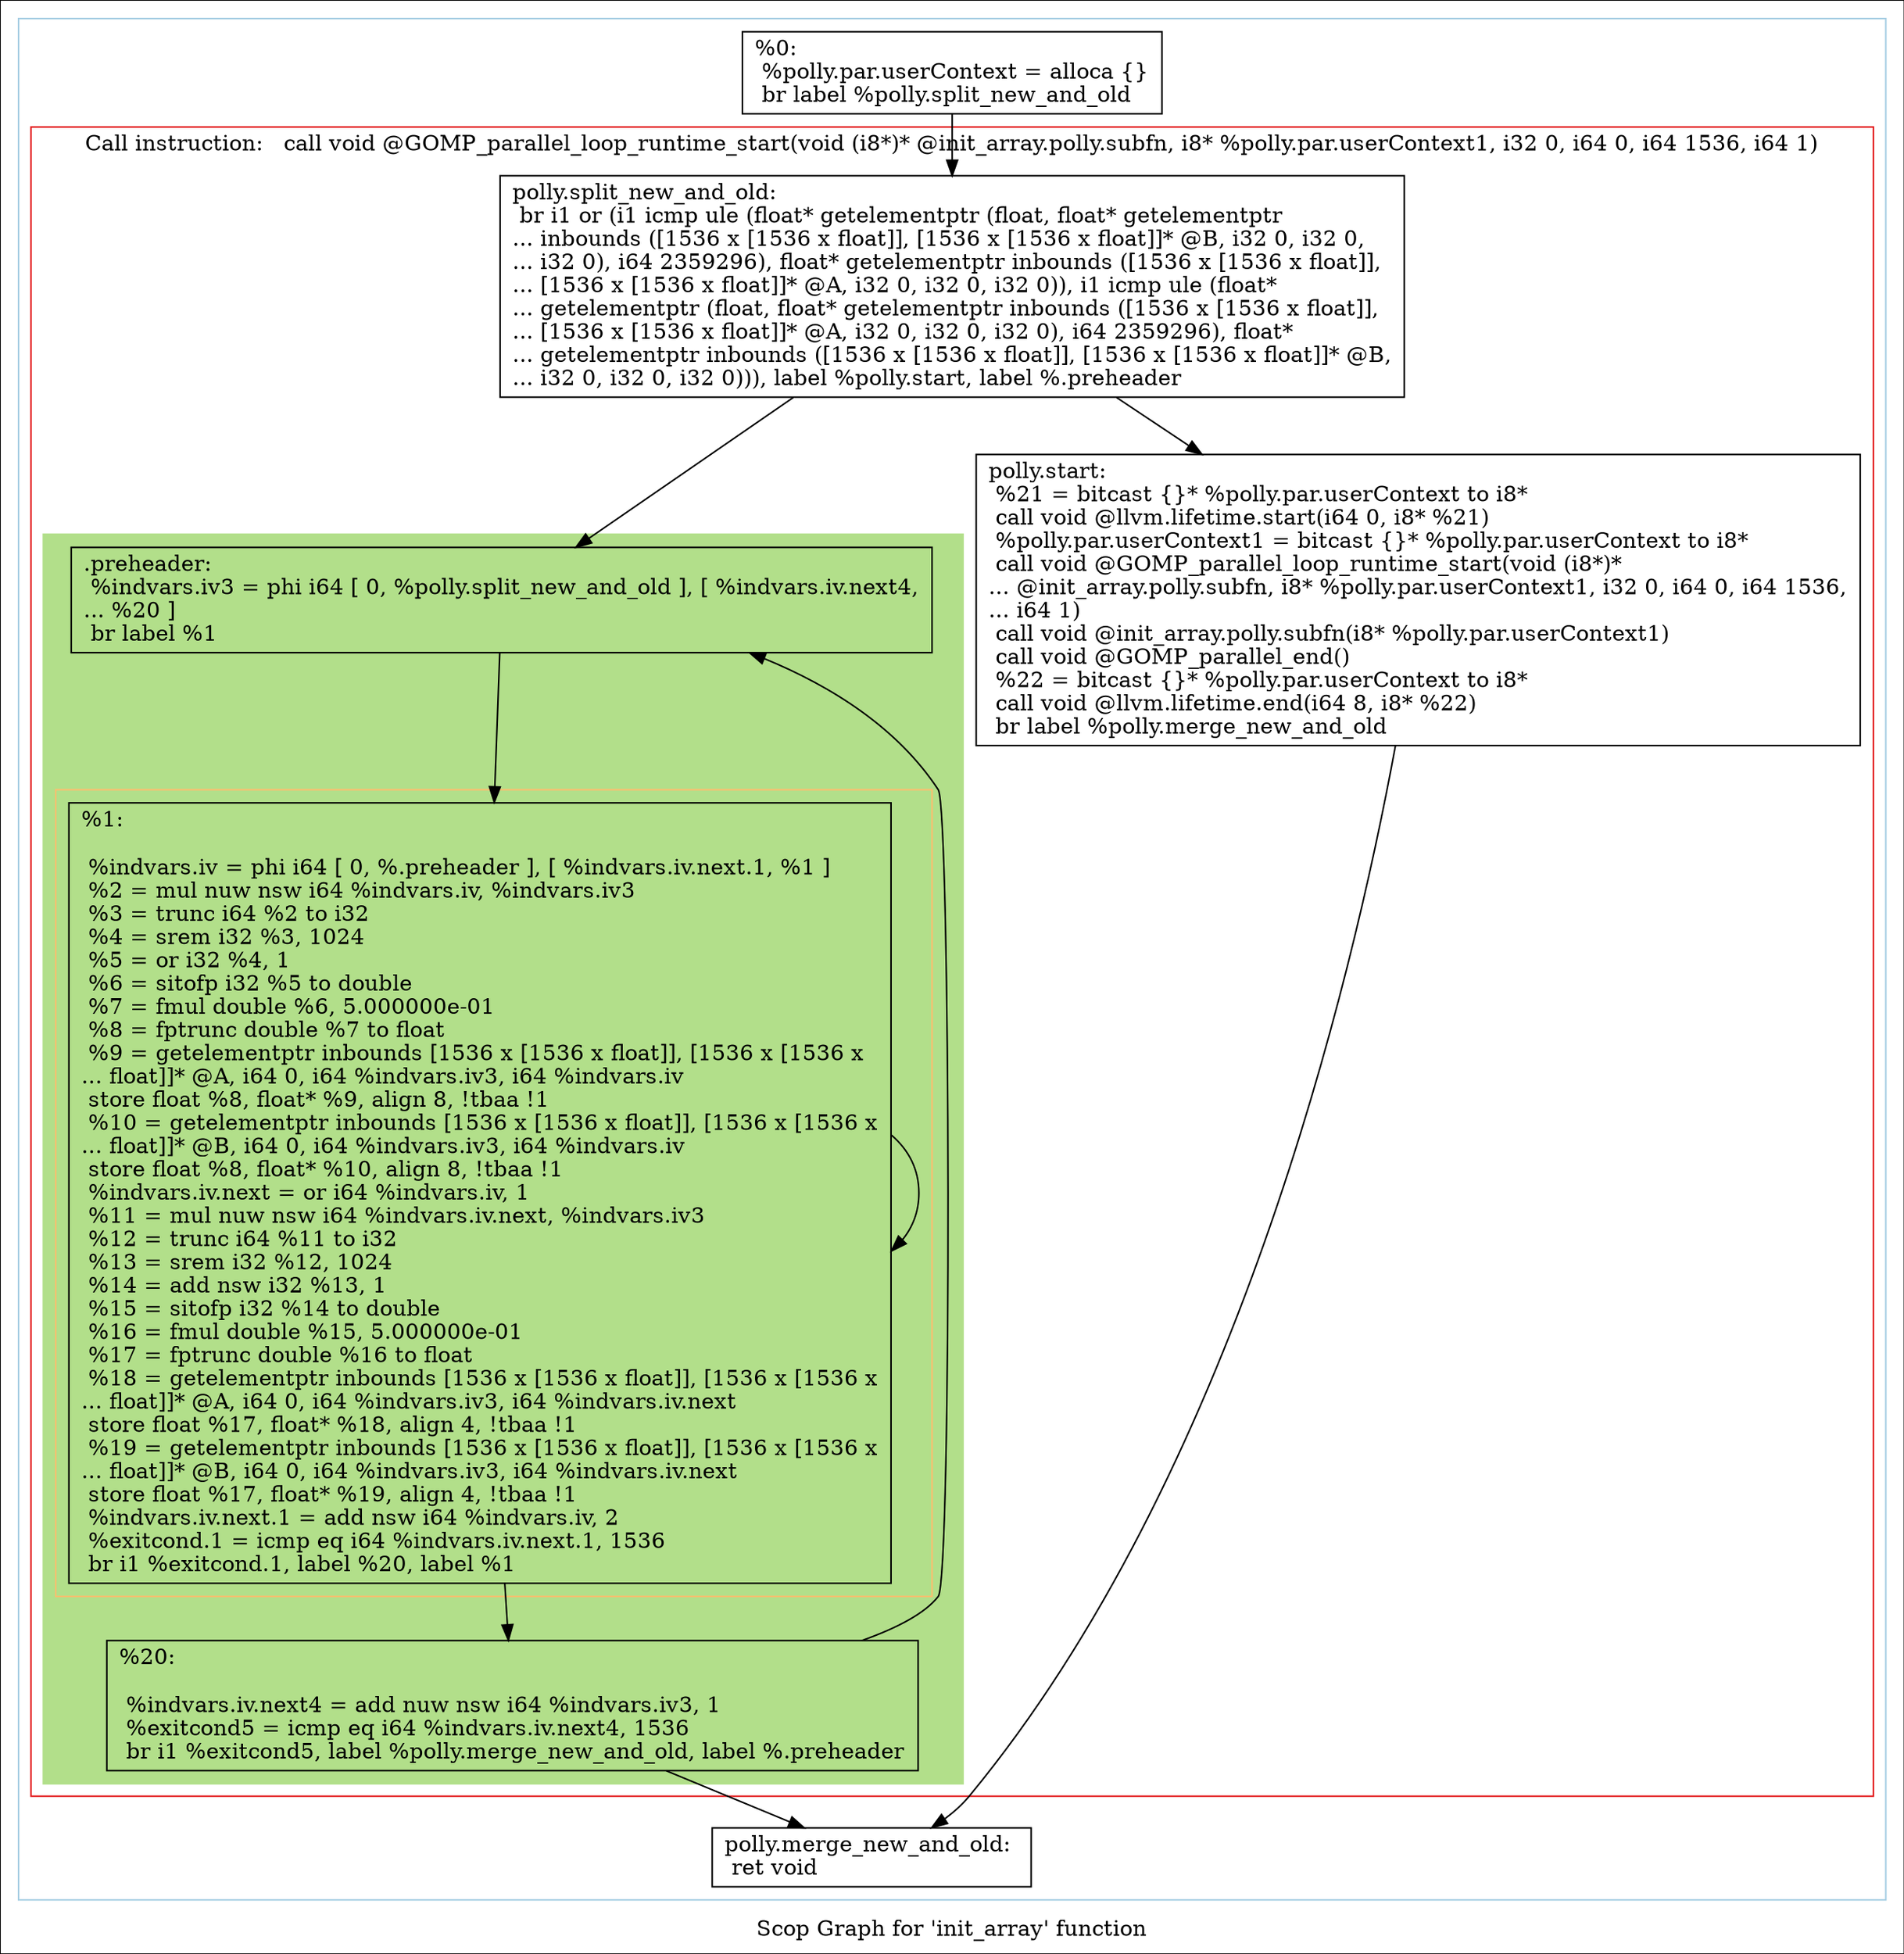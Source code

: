 digraph "Scop Graph for 'init_array' function" {
	label="Scop Graph for 'init_array' function";

	Node0x14e27e0 [shape=record,label="{%0:\l  %polly.par.userContext = alloca \{\}\l  br label %polly.split_new_and_old\l}"];
	Node0x14e27e0 -> Node0x14e2800;
	Node0x14e2800 [shape=record,label="{polly.split_new_and_old:                          \l  br i1 or (i1 icmp ule (float* getelementptr (float, float* getelementptr\l... inbounds ([1536 x [1536 x float]], [1536 x [1536 x float]]* @B, i32 0, i32 0,\l... i32 0), i64 2359296), float* getelementptr inbounds ([1536 x [1536 x float]],\l... [1536 x [1536 x float]]* @A, i32 0, i32 0, i32 0)), i1 icmp ule (float*\l... getelementptr (float, float* getelementptr inbounds ([1536 x [1536 x float]],\l... [1536 x [1536 x float]]* @A, i32 0, i32 0, i32 0), i64 2359296), float*\l... getelementptr inbounds ([1536 x [1536 x float]], [1536 x [1536 x float]]* @B,\l... i32 0, i32 0, i32 0))), label %polly.start, label %.preheader\l}"];
	Node0x14e2800 -> Node0x1520470;
	Node0x14e2800 -> Node0x15161b0;
	Node0x1520470 [shape=record,label="{polly.start:                                      \l  %21 = bitcast \{\}* %polly.par.userContext to i8*\l  call void @llvm.lifetime.start(i64 0, i8* %21)\l  %polly.par.userContext1 = bitcast \{\}* %polly.par.userContext to i8*\l  call void @GOMP_parallel_loop_runtime_start(void (i8*)*\l... @init_array.polly.subfn, i8* %polly.par.userContext1, i32 0, i64 0, i64 1536,\l... i64 1)\l  call void @init_array.polly.subfn(i8* %polly.par.userContext1)\l  call void @GOMP_parallel_end()\l  %22 = bitcast \{\}* %polly.par.userContext to i8*\l  call void @llvm.lifetime.end(i64 8, i8* %22)\l  br label %polly.merge_new_and_old\l}"];
	Node0x1520470 -> Node0x14e2890;
	Node0x14e2890 [shape=record,label="{polly.merge_new_and_old:                          \l  ret void\l}"];
	Node0x15161b0 [shape=record,label="{.preheader:                                       \l  %indvars.iv3 = phi i64 [ 0, %polly.split_new_and_old ], [ %indvars.iv.next4,\l... %20 ]\l  br label %1\l}"];
	Node0x15161b0 -> Node0x14e28b0;
	Node0x14e28b0 [shape=record,label="{%1:\l\l  %indvars.iv = phi i64 [ 0, %.preheader ], [ %indvars.iv.next.1, %1 ]\l  %2 = mul nuw nsw i64 %indvars.iv, %indvars.iv3\l  %3 = trunc i64 %2 to i32\l  %4 = srem i32 %3, 1024\l  %5 = or i32 %4, 1\l  %6 = sitofp i32 %5 to double\l  %7 = fmul double %6, 5.000000e-01\l  %8 = fptrunc double %7 to float\l  %9 = getelementptr inbounds [1536 x [1536 x float]], [1536 x [1536 x\l... float]]* @A, i64 0, i64 %indvars.iv3, i64 %indvars.iv\l  store float %8, float* %9, align 8, !tbaa !1\l  %10 = getelementptr inbounds [1536 x [1536 x float]], [1536 x [1536 x\l... float]]* @B, i64 0, i64 %indvars.iv3, i64 %indvars.iv\l  store float %8, float* %10, align 8, !tbaa !1\l  %indvars.iv.next = or i64 %indvars.iv, 1\l  %11 = mul nuw nsw i64 %indvars.iv.next, %indvars.iv3\l  %12 = trunc i64 %11 to i32\l  %13 = srem i32 %12, 1024\l  %14 = add nsw i32 %13, 1\l  %15 = sitofp i32 %14 to double\l  %16 = fmul double %15, 5.000000e-01\l  %17 = fptrunc double %16 to float\l  %18 = getelementptr inbounds [1536 x [1536 x float]], [1536 x [1536 x\l... float]]* @A, i64 0, i64 %indvars.iv3, i64 %indvars.iv.next\l  store float %17, float* %18, align 4, !tbaa !1\l  %19 = getelementptr inbounds [1536 x [1536 x float]], [1536 x [1536 x\l... float]]* @B, i64 0, i64 %indvars.iv3, i64 %indvars.iv.next\l  store float %17, float* %19, align 4, !tbaa !1\l  %indvars.iv.next.1 = add nsw i64 %indvars.iv, 2\l  %exitcond.1 = icmp eq i64 %indvars.iv.next.1, 1536\l  br i1 %exitcond.1, label %20, label %1\l}"];
	Node0x14e28b0 -> Node0x1516320;
	Node0x14e28b0 -> Node0x14e28b0[constraint=false];
	Node0x1516320 [shape=record,label="{%20:\l\l  %indvars.iv.next4 = add nuw nsw i64 %indvars.iv3, 1\l  %exitcond5 = icmp eq i64 %indvars.iv.next4, 1536\l  br i1 %exitcond5, label %polly.merge_new_and_old, label %.preheader\l}"];
	Node0x1516320 -> Node0x14e2890;
	Node0x1516320 -> Node0x15161b0[constraint=false];
	colorscheme = "paired12"
        subgraph cluster_0x14e7a10 {
          label = "";
          style = solid;
          color = 1
          subgraph cluster_0x14df8b0 {
            label = "Call instruction:   call void @GOMP_parallel_loop_runtime_start(void (i8*)* @init_array.polly.subfn, i8* %polly.par.userContext1, i32 0, i64 0, i64 1536, i64 1)";
            style = solid;
            color = 6
            subgraph cluster_0x14df830 {
              label = "";
              style = filled;
              color = 3              subgraph cluster_0x14df7b0 {
                label = "";
                style = solid;
                color = 7
                Node0x14e28b0;
              }
              Node0x15161b0;
              Node0x1516320;
            }
            Node0x14e2800;
            Node0x1520470;
          }
          Node0x14e27e0;
          Node0x14e2890;
        }
}
